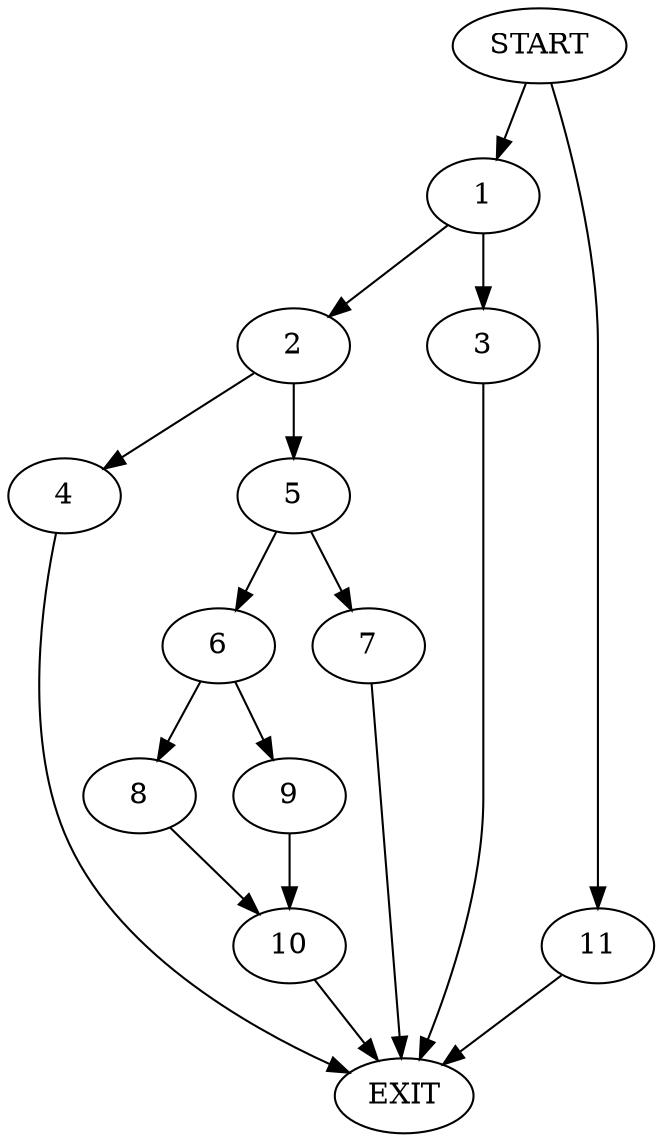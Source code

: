digraph {
0 [label="START"]
12 [label="EXIT"]
0 -> 1
1 -> 2
1 -> 3
3 -> 12
2 -> 4
2 -> 5
4 -> 12
5 -> 6
5 -> 7
6 -> 8
6 -> 9
7 -> 12
8 -> 10
9 -> 10
10 -> 12
0 -> 11
11 -> 12
}

